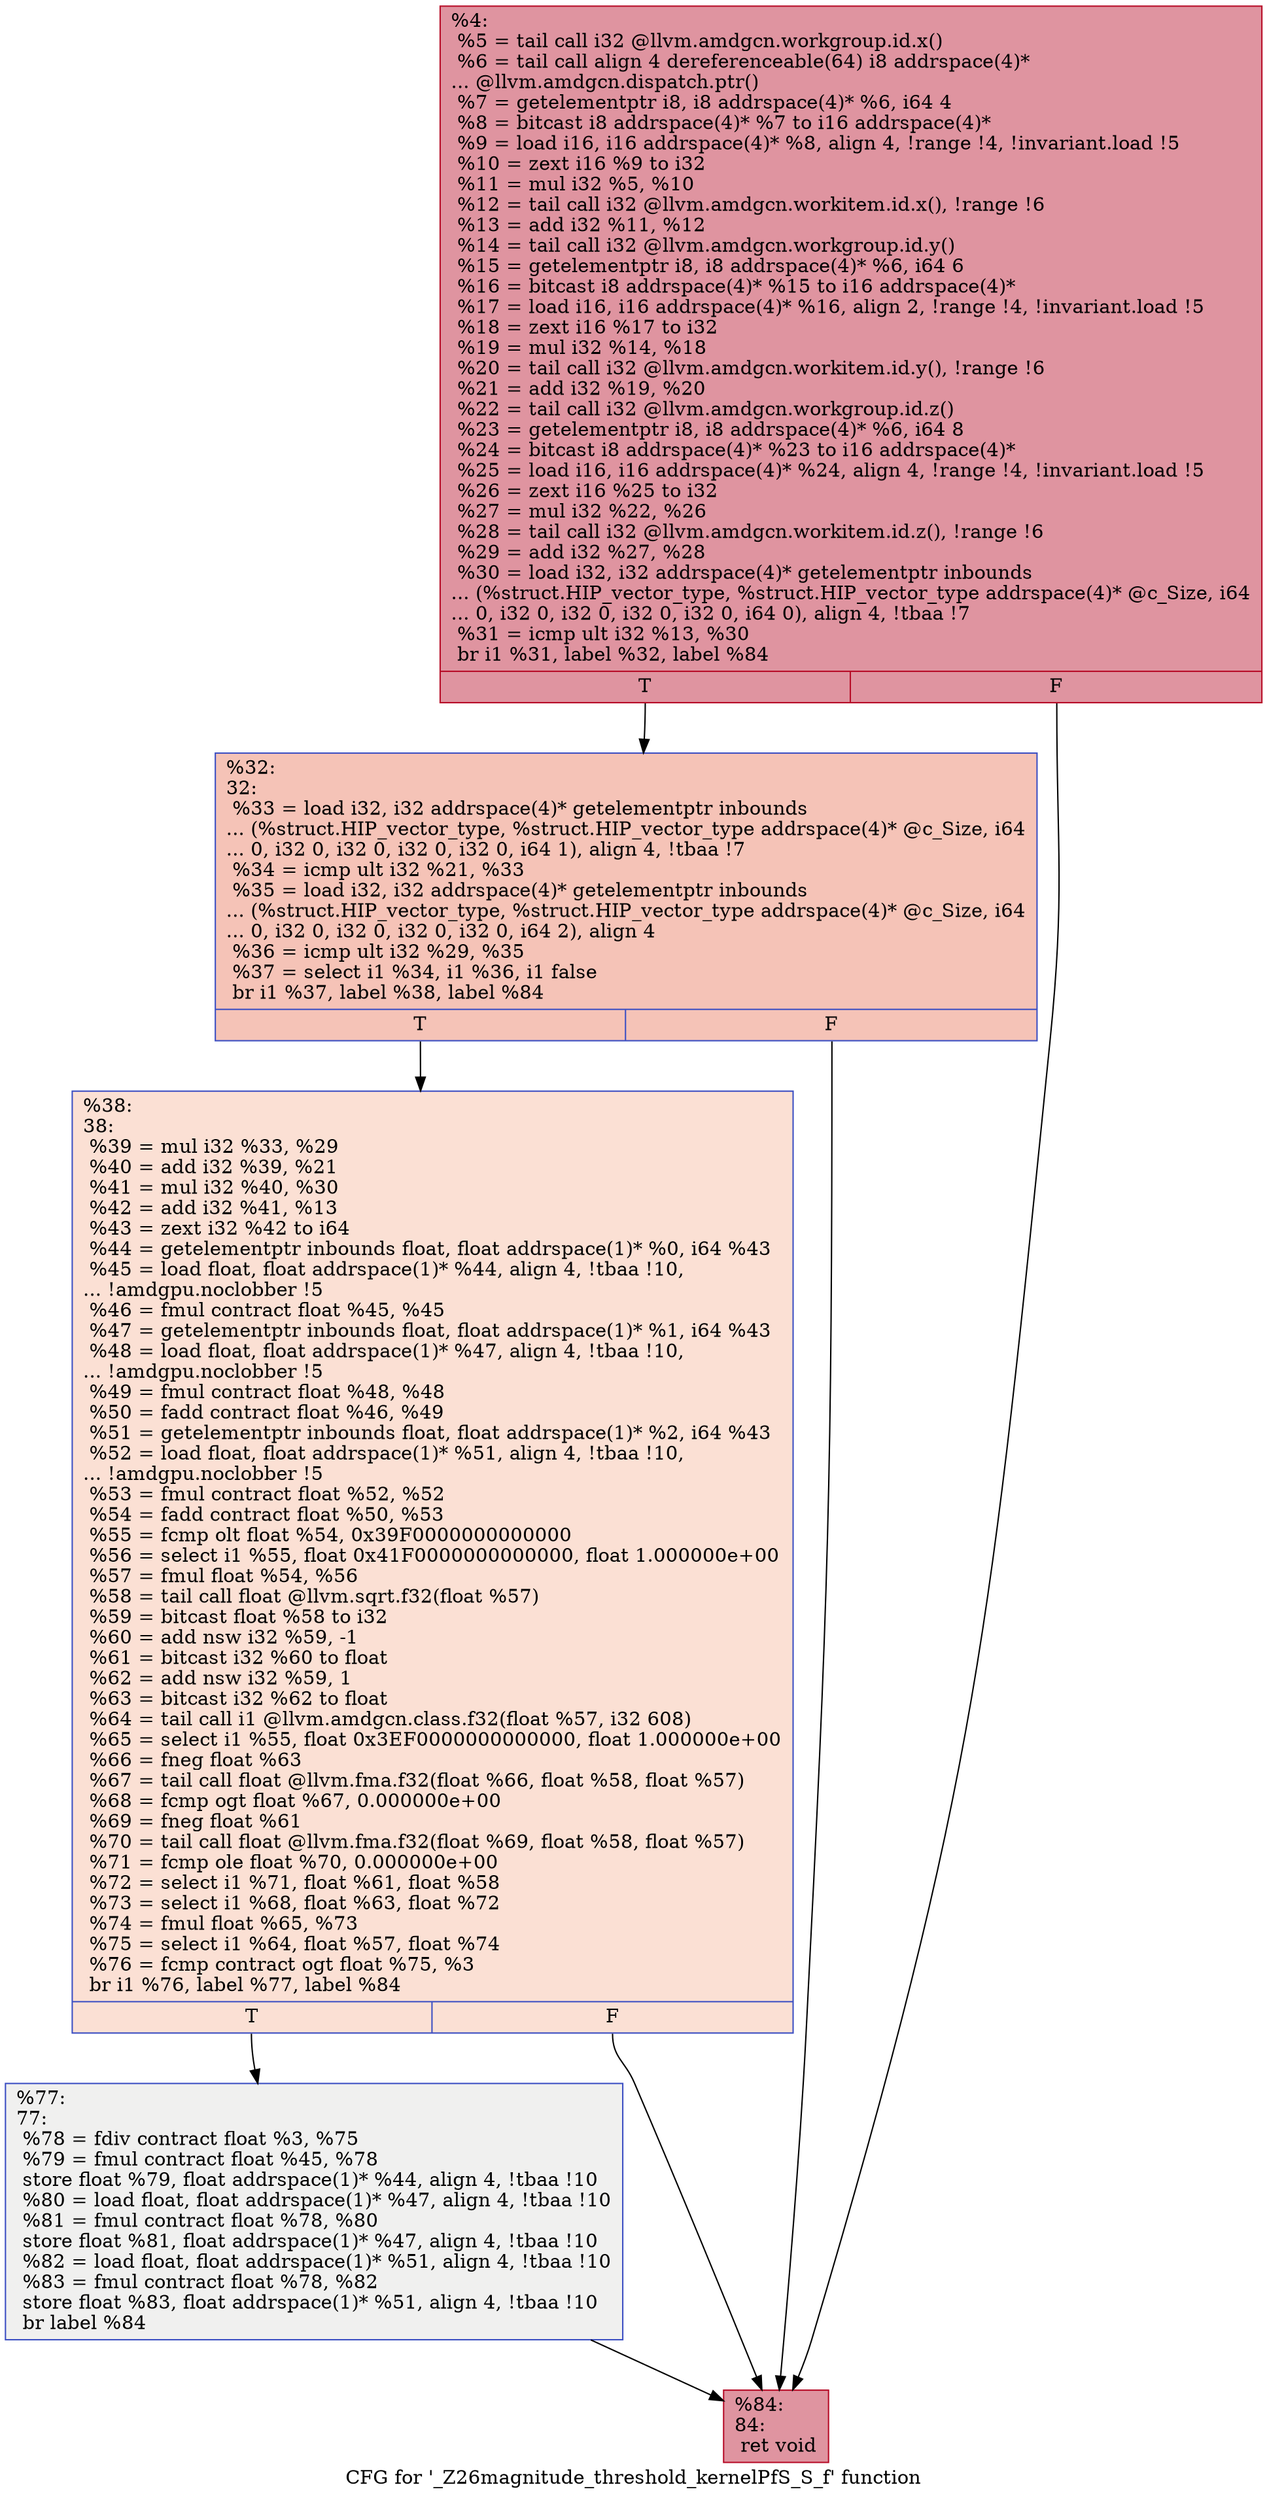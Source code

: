 digraph "CFG for '_Z26magnitude_threshold_kernelPfS_S_f' function" {
	label="CFG for '_Z26magnitude_threshold_kernelPfS_S_f' function";

	Node0x52c67f0 [shape=record,color="#b70d28ff", style=filled, fillcolor="#b70d2870",label="{%4:\l  %5 = tail call i32 @llvm.amdgcn.workgroup.id.x()\l  %6 = tail call align 4 dereferenceable(64) i8 addrspace(4)*\l... @llvm.amdgcn.dispatch.ptr()\l  %7 = getelementptr i8, i8 addrspace(4)* %6, i64 4\l  %8 = bitcast i8 addrspace(4)* %7 to i16 addrspace(4)*\l  %9 = load i16, i16 addrspace(4)* %8, align 4, !range !4, !invariant.load !5\l  %10 = zext i16 %9 to i32\l  %11 = mul i32 %5, %10\l  %12 = tail call i32 @llvm.amdgcn.workitem.id.x(), !range !6\l  %13 = add i32 %11, %12\l  %14 = tail call i32 @llvm.amdgcn.workgroup.id.y()\l  %15 = getelementptr i8, i8 addrspace(4)* %6, i64 6\l  %16 = bitcast i8 addrspace(4)* %15 to i16 addrspace(4)*\l  %17 = load i16, i16 addrspace(4)* %16, align 2, !range !4, !invariant.load !5\l  %18 = zext i16 %17 to i32\l  %19 = mul i32 %14, %18\l  %20 = tail call i32 @llvm.amdgcn.workitem.id.y(), !range !6\l  %21 = add i32 %19, %20\l  %22 = tail call i32 @llvm.amdgcn.workgroup.id.z()\l  %23 = getelementptr i8, i8 addrspace(4)* %6, i64 8\l  %24 = bitcast i8 addrspace(4)* %23 to i16 addrspace(4)*\l  %25 = load i16, i16 addrspace(4)* %24, align 4, !range !4, !invariant.load !5\l  %26 = zext i16 %25 to i32\l  %27 = mul i32 %22, %26\l  %28 = tail call i32 @llvm.amdgcn.workitem.id.z(), !range !6\l  %29 = add i32 %27, %28\l  %30 = load i32, i32 addrspace(4)* getelementptr inbounds\l... (%struct.HIP_vector_type, %struct.HIP_vector_type addrspace(4)* @c_Size, i64\l... 0, i32 0, i32 0, i32 0, i32 0, i64 0), align 4, !tbaa !7\l  %31 = icmp ult i32 %13, %30\l  br i1 %31, label %32, label %84\l|{<s0>T|<s1>F}}"];
	Node0x52c67f0:s0 -> Node0x52ca620;
	Node0x52c67f0:s1 -> Node0x52ca6b0;
	Node0x52ca620 [shape=record,color="#3d50c3ff", style=filled, fillcolor="#e8765c70",label="{%32:\l32:                                               \l  %33 = load i32, i32 addrspace(4)* getelementptr inbounds\l... (%struct.HIP_vector_type, %struct.HIP_vector_type addrspace(4)* @c_Size, i64\l... 0, i32 0, i32 0, i32 0, i32 0, i64 1), align 4, !tbaa !7\l  %34 = icmp ult i32 %21, %33\l  %35 = load i32, i32 addrspace(4)* getelementptr inbounds\l... (%struct.HIP_vector_type, %struct.HIP_vector_type addrspace(4)* @c_Size, i64\l... 0, i32 0, i32 0, i32 0, i32 0, i64 2), align 4\l  %36 = icmp ult i32 %29, %35\l  %37 = select i1 %34, i1 %36, i1 false\l  br i1 %37, label %38, label %84\l|{<s0>T|<s1>F}}"];
	Node0x52ca620:s0 -> Node0x52cb430;
	Node0x52ca620:s1 -> Node0x52ca6b0;
	Node0x52cb430 [shape=record,color="#3d50c3ff", style=filled, fillcolor="#f7b99e70",label="{%38:\l38:                                               \l  %39 = mul i32 %33, %29\l  %40 = add i32 %39, %21\l  %41 = mul i32 %40, %30\l  %42 = add i32 %41, %13\l  %43 = zext i32 %42 to i64\l  %44 = getelementptr inbounds float, float addrspace(1)* %0, i64 %43\l  %45 = load float, float addrspace(1)* %44, align 4, !tbaa !10,\l... !amdgpu.noclobber !5\l  %46 = fmul contract float %45, %45\l  %47 = getelementptr inbounds float, float addrspace(1)* %1, i64 %43\l  %48 = load float, float addrspace(1)* %47, align 4, !tbaa !10,\l... !amdgpu.noclobber !5\l  %49 = fmul contract float %48, %48\l  %50 = fadd contract float %46, %49\l  %51 = getelementptr inbounds float, float addrspace(1)* %2, i64 %43\l  %52 = load float, float addrspace(1)* %51, align 4, !tbaa !10,\l... !amdgpu.noclobber !5\l  %53 = fmul contract float %52, %52\l  %54 = fadd contract float %50, %53\l  %55 = fcmp olt float %54, 0x39F0000000000000\l  %56 = select i1 %55, float 0x41F0000000000000, float 1.000000e+00\l  %57 = fmul float %54, %56\l  %58 = tail call float @llvm.sqrt.f32(float %57)\l  %59 = bitcast float %58 to i32\l  %60 = add nsw i32 %59, -1\l  %61 = bitcast i32 %60 to float\l  %62 = add nsw i32 %59, 1\l  %63 = bitcast i32 %62 to float\l  %64 = tail call i1 @llvm.amdgcn.class.f32(float %57, i32 608)\l  %65 = select i1 %55, float 0x3EF0000000000000, float 1.000000e+00\l  %66 = fneg float %63\l  %67 = tail call float @llvm.fma.f32(float %66, float %58, float %57)\l  %68 = fcmp ogt float %67, 0.000000e+00\l  %69 = fneg float %61\l  %70 = tail call float @llvm.fma.f32(float %69, float %58, float %57)\l  %71 = fcmp ole float %70, 0.000000e+00\l  %72 = select i1 %71, float %61, float %58\l  %73 = select i1 %68, float %63, float %72\l  %74 = fmul float %65, %73\l  %75 = select i1 %64, float %57, float %74\l  %76 = fcmp contract ogt float %75, %3\l  br i1 %76, label %77, label %84\l|{<s0>T|<s1>F}}"];
	Node0x52cb430:s0 -> Node0x52ce620;
	Node0x52cb430:s1 -> Node0x52ca6b0;
	Node0x52ce620 [shape=record,color="#3d50c3ff", style=filled, fillcolor="#dedcdb70",label="{%77:\l77:                                               \l  %78 = fdiv contract float %3, %75\l  %79 = fmul contract float %45, %78\l  store float %79, float addrspace(1)* %44, align 4, !tbaa !10\l  %80 = load float, float addrspace(1)* %47, align 4, !tbaa !10\l  %81 = fmul contract float %78, %80\l  store float %81, float addrspace(1)* %47, align 4, !tbaa !10\l  %82 = load float, float addrspace(1)* %51, align 4, !tbaa !10\l  %83 = fmul contract float %78, %82\l  store float %83, float addrspace(1)* %51, align 4, !tbaa !10\l  br label %84\l}"];
	Node0x52ce620 -> Node0x52ca6b0;
	Node0x52ca6b0 [shape=record,color="#b70d28ff", style=filled, fillcolor="#b70d2870",label="{%84:\l84:                                               \l  ret void\l}"];
}
